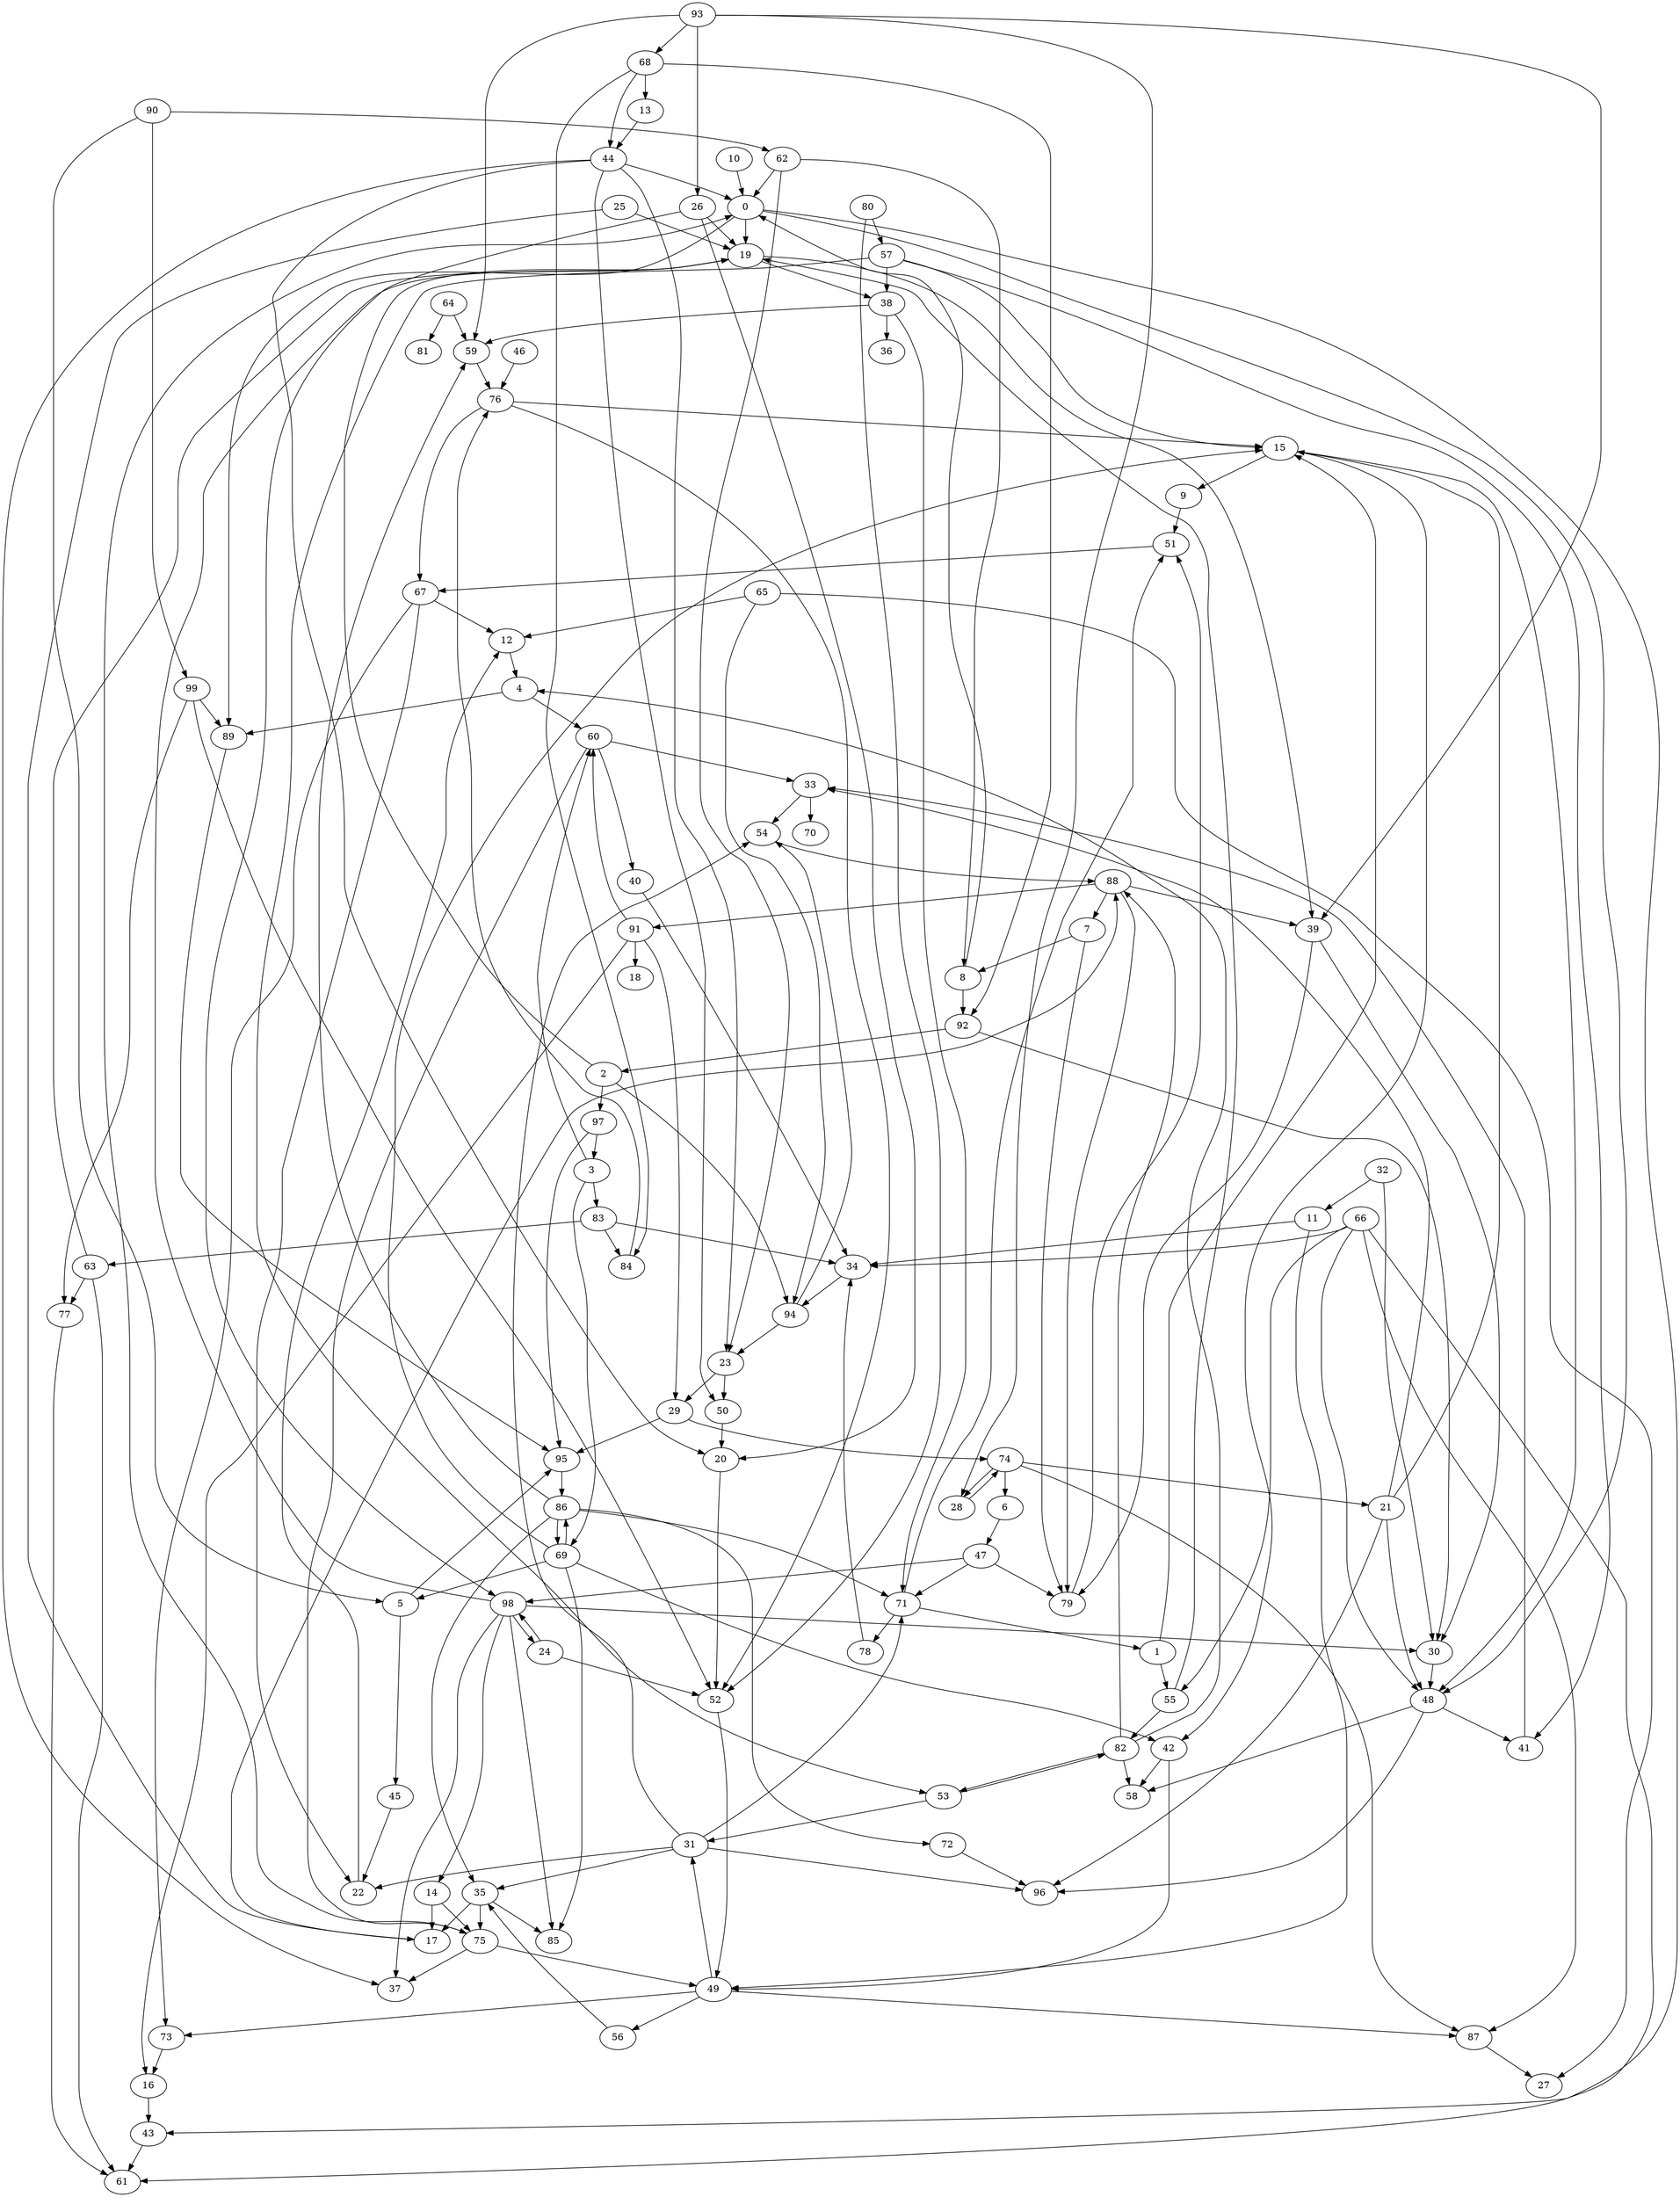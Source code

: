 strict digraph {
0;
1;
2;
3;
4;
5;
6;
7;
8;
9;
10;
11;
12;
13;
14;
15;
16;
17;
18;
19;
20;
21;
22;
23;
24;
25;
26;
27;
28;
29;
30;
31;
32;
33;
34;
35;
36;
37;
38;
39;
40;
41;
42;
43;
44;
45;
46;
47;
48;
49;
50;
51;
52;
53;
54;
55;
56;
57;
58;
59;
60;
61;
62;
63;
64;
65;
66;
67;
68;
69;
70;
71;
72;
73;
74;
75;
76;
77;
78;
79;
80;
81;
82;
83;
84;
85;
86;
87;
88;
89;
90;
91;
92;
93;
94;
95;
96;
97;
98;
99;
0 -> 19 [weight=1];
0 -> 43 [weight=1];
0 -> 48 [weight=1];
0 -> 89 [weight=1];
1 -> 15 [weight=1];
1 -> 55 [weight=1];
2 -> 19 [weight=1];
2 -> 94 [weight=1];
2 -> 97 [weight=1];
3 -> 60 [weight=1];
3 -> 69 [weight=1];
3 -> 83 [weight=1];
4 -> 60 [weight=1];
4 -> 89 [weight=1];
5 -> 45 [weight=1];
5 -> 95 [weight=1];
6 -> 47 [weight=1];
7 -> 8 [weight=1];
7 -> 79 [weight=1];
8 -> 0 [weight=1];
8 -> 92 [weight=1];
9 -> 51 [weight=1];
10 -> 0 [weight=1];
11 -> 34 [weight=1];
11 -> 49 [weight=1];
12 -> 4 [weight=1];
13 -> 44 [weight=1];
14 -> 17 [weight=1];
14 -> 75 [weight=1];
15 -> 9 [weight=1];
15 -> 42 [weight=1];
15 -> 48 [weight=1];
16 -> 43 [weight=1];
17 -> 88 [weight=1];
19 -> 38 [weight=1];
19 -> 39 [weight=1];
20 -> 52 [weight=1];
21 -> 15 [weight=1];
21 -> 33 [weight=1];
21 -> 48 [weight=1];
21 -> 96 [weight=1];
22 -> 12 [weight=1];
23 -> 29 [weight=1];
23 -> 50 [weight=1];
24 -> 52 [weight=1];
24 -> 98 [weight=1];
25 -> 17 [weight=1];
25 -> 19 [weight=1];
26 -> 19 [weight=1];
26 -> 20 [weight=1];
26 -> 98 [weight=1];
28 -> 74 [weight=1];
29 -> 74 [weight=1];
29 -> 95 [weight=1];
30 -> 48 [weight=1];
31 -> 22 [weight=1];
31 -> 35 [weight=1];
31 -> 54 [weight=1];
31 -> 71 [weight=1];
31 -> 96 [weight=1];
32 -> 11 [weight=1];
32 -> 30 [weight=1];
33 -> 54 [weight=1];
33 -> 70 [weight=1];
34 -> 94 [weight=1];
35 -> 17 [weight=1];
35 -> 75 [weight=1];
35 -> 85 [weight=1];
38 -> 36 [weight=1];
38 -> 59 [weight=1];
38 -> 71 [weight=1];
39 -> 30 [weight=1];
39 -> 79 [weight=1];
40 -> 34 [weight=1];
41 -> 33 [weight=1];
42 -> 49 [weight=1];
42 -> 58 [weight=1];
43 -> 61 [weight=1];
44 -> 0 [weight=1];
44 -> 20 [weight=1];
44 -> 23 [weight=1];
44 -> 37 [weight=1];
44 -> 50 [weight=1];
45 -> 22 [weight=1];
46 -> 76 [weight=1];
47 -> 71 [weight=1];
47 -> 79 [weight=1];
47 -> 98 [weight=1];
48 -> 41 [weight=1];
48 -> 58 [weight=1];
48 -> 96 [weight=1];
49 -> 31 [weight=1];
49 -> 56 [weight=1];
49 -> 73 [weight=1];
49 -> 87 [weight=1];
50 -> 20 [weight=1];
51 -> 67 [weight=1];
52 -> 49 [weight=1];
53 -> 31 [weight=1];
53 -> 82 [weight=1];
54 -> 88 [weight=1];
55 -> 19 [weight=1];
55 -> 82 [weight=1];
56 -> 35 [weight=1];
57 -> 15 [weight=1];
57 -> 38 [weight=1];
57 -> 41 [weight=1];
57 -> 53 [weight=1];
59 -> 76 [weight=1];
60 -> 33 [weight=1];
60 -> 40 [weight=1];
60 -> 75 [weight=1];
62 -> 0 [weight=1];
62 -> 8 [weight=1];
62 -> 23 [weight=1];
63 -> 19 [weight=1];
63 -> 61 [weight=1];
63 -> 77 [weight=1];
64 -> 59 [weight=1];
64 -> 81 [weight=1];
65 -> 12 [weight=1];
65 -> 27 [weight=1];
65 -> 94 [weight=1];
66 -> 34 [weight=1];
66 -> 48 [weight=1];
66 -> 55 [weight=1];
66 -> 61 [weight=1];
66 -> 87 [weight=1];
67 -> 12 [weight=1];
67 -> 22 [weight=1];
67 -> 73 [weight=1];
68 -> 13 [weight=1];
68 -> 44 [weight=1];
68 -> 84 [weight=1];
68 -> 92 [weight=1];
69 -> 5 [weight=1];
69 -> 15 [weight=1];
69 -> 42 [weight=1];
69 -> 85 [weight=1];
69 -> 86 [weight=1];
71 -> 1 [weight=1];
71 -> 51 [weight=1];
71 -> 78 [weight=1];
72 -> 96 [weight=1];
73 -> 16 [weight=1];
74 -> 6 [weight=1];
74 -> 21 [weight=1];
74 -> 28 [weight=1];
74 -> 87 [weight=1];
75 -> 0 [weight=1];
75 -> 37 [weight=1];
75 -> 49 [weight=1];
76 -> 15 [weight=1];
76 -> 52 [weight=1];
76 -> 67 [weight=1];
77 -> 61 [weight=1];
78 -> 34 [weight=1];
79 -> 51 [weight=1];
80 -> 52 [weight=1];
80 -> 57 [weight=1];
82 -> 4 [weight=1];
82 -> 53 [weight=1];
82 -> 58 [weight=1];
82 -> 88 [weight=1];
83 -> 34 [weight=1];
83 -> 63 [weight=1];
83 -> 84 [weight=1];
84 -> 76 [weight=1];
86 -> 35 [weight=1];
86 -> 59 [weight=1];
86 -> 69 [weight=1];
86 -> 71 [weight=1];
86 -> 72 [weight=1];
87 -> 27 [weight=1];
88 -> 7 [weight=1];
88 -> 39 [weight=1];
88 -> 79 [weight=1];
88 -> 91 [weight=1];
89 -> 95 [weight=1];
90 -> 5 [weight=1];
90 -> 62 [weight=1];
90 -> 99 [weight=1];
91 -> 16 [weight=1];
91 -> 18 [weight=1];
91 -> 29 [weight=1];
91 -> 60 [weight=1];
92 -> 2 [weight=1];
92 -> 30 [weight=1];
93 -> 26 [weight=1];
93 -> 28 [weight=1];
93 -> 39 [weight=1];
93 -> 59 [weight=1];
93 -> 68 [weight=1];
94 -> 23 [weight=1];
94 -> 54 [weight=1];
95 -> 86 [weight=1];
97 -> 3 [weight=1];
97 -> 95 [weight=1];
98 -> 14 [weight=1];
98 -> 19 [weight=1];
98 -> 24 [weight=1];
98 -> 30 [weight=1];
98 -> 37 [weight=1];
98 -> 85 [weight=1];
99 -> 52 [weight=1];
99 -> 77 [weight=1];
99 -> 89 [weight=1];
}
